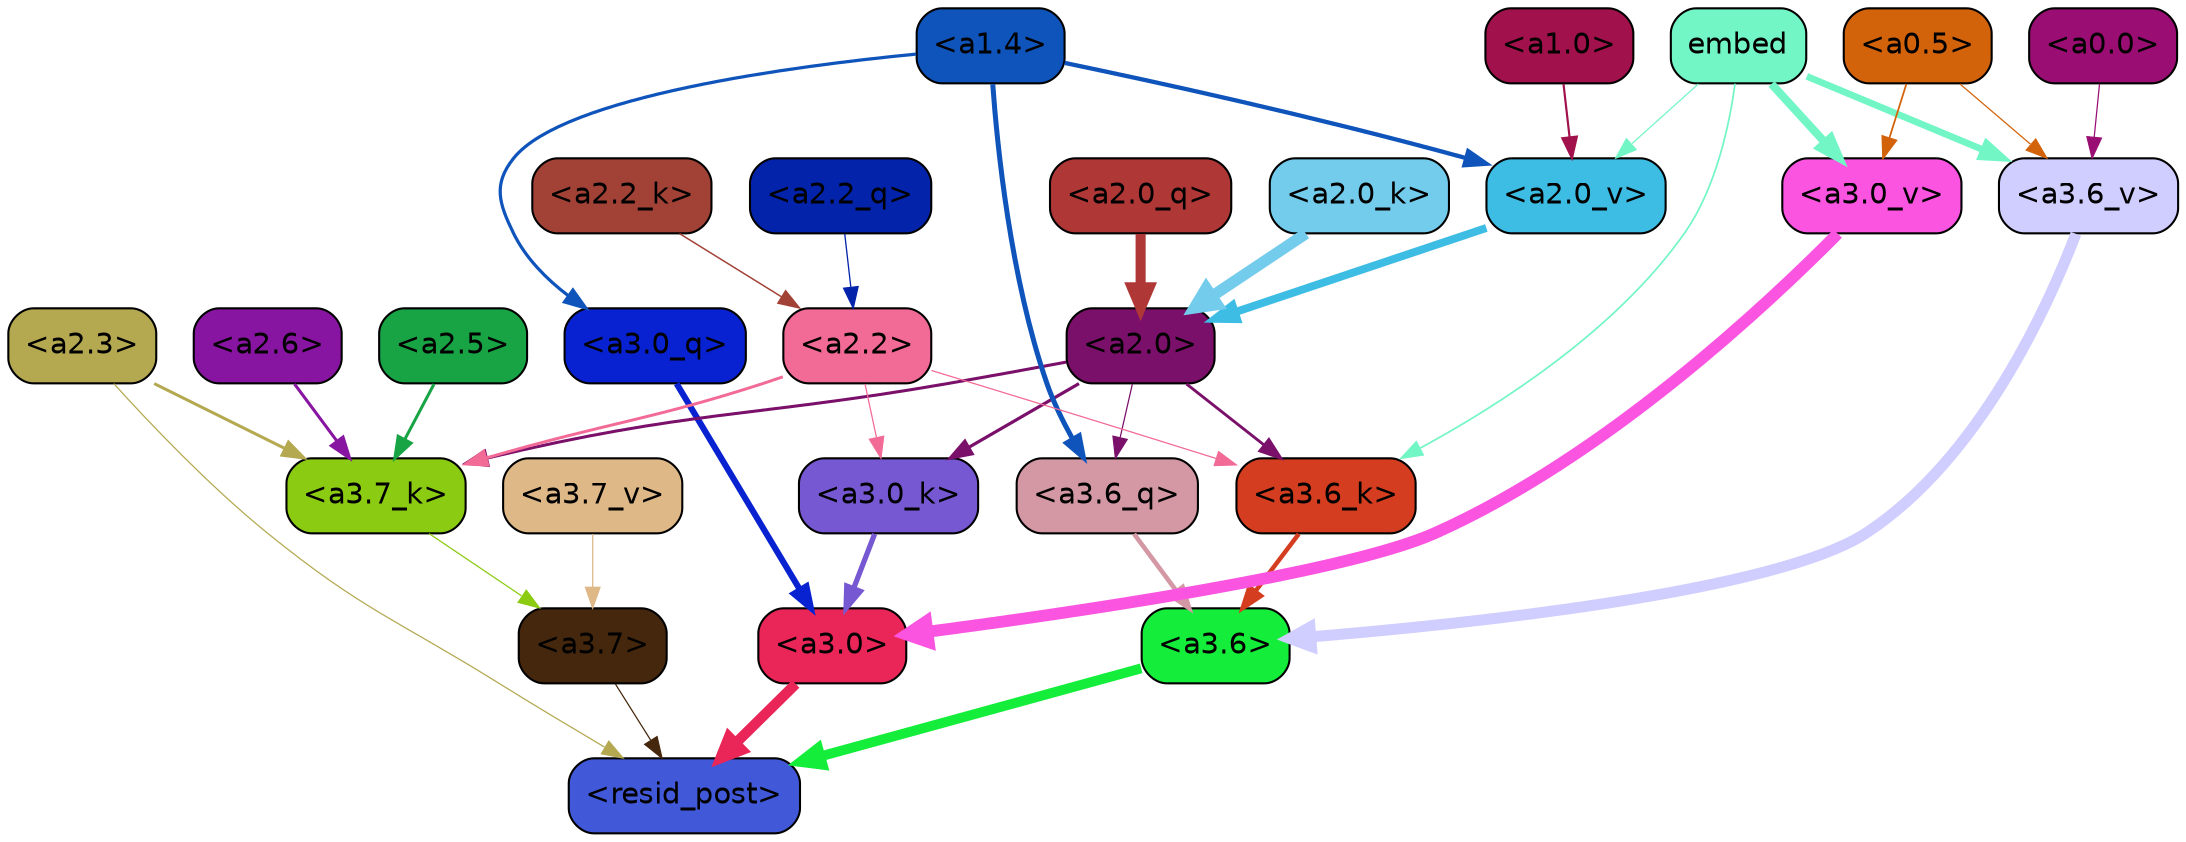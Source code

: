 strict digraph "" {
	graph [bgcolor=transparent,
		layout=dot,
		overlap=false,
		splines=true
	];
	"<a3.7>"	[color=black,
		fillcolor="#44270d",
		fontname=Helvetica,
		shape=box,
		style="filled, rounded"];
	"<resid_post>"	[color=black,
		fillcolor="#4159d9",
		fontname=Helvetica,
		shape=box,
		style="filled, rounded"];
	"<a3.7>" -> "<resid_post>"	[color="#44270d",
		penwidth=0.6];
	"<a3.6>"	[color=black,
		fillcolor="#14ee3a",
		fontname=Helvetica,
		shape=box,
		style="filled, rounded"];
	"<a3.6>" -> "<resid_post>"	[color="#14ee3a",
		penwidth=4.749041676521301];
	"<a3.0>"	[color=black,
		fillcolor="#ea2659",
		fontname=Helvetica,
		shape=box,
		style="filled, rounded"];
	"<a3.0>" -> "<resid_post>"	[color="#ea2659",
		penwidth=5.004215121269226];
	"<a2.3>"	[color=black,
		fillcolor="#b4a951",
		fontname=Helvetica,
		shape=box,
		style="filled, rounded"];
	"<a2.3>" -> "<resid_post>"	[color="#b4a951",
		penwidth=0.6];
	"<a3.7_k>"	[color=black,
		fillcolor="#8bcb11",
		fontname=Helvetica,
		shape=box,
		style="filled, rounded"];
	"<a2.3>" -> "<a3.7_k>"	[color="#b4a951",
		penwidth=1.4559586644172668];
	"<a3.6_q>"	[color=black,
		fillcolor="#d398a3",
		fontname=Helvetica,
		shape=box,
		style="filled, rounded"];
	"<a3.6_q>" -> "<a3.6>"	[color="#d398a3",
		penwidth=2.199681341648102];
	"<a3.0_q>"	[color=black,
		fillcolor="#0822d1",
		fontname=Helvetica,
		shape=box,
		style="filled, rounded"];
	"<a3.0_q>" -> "<a3.0>"	[color="#0822d1",
		penwidth=2.9459195733070374];
	"<a3.7_k>" -> "<a3.7>"	[color="#8bcb11",
		penwidth=0.6];
	"<a3.6_k>"	[color=black,
		fillcolor="#d43d1f",
		fontname=Helvetica,
		shape=box,
		style="filled, rounded"];
	"<a3.6_k>" -> "<a3.6>"	[color="#d43d1f",
		penwidth=2.13908451795578];
	"<a3.0_k>"	[color=black,
		fillcolor="#7658d2",
		fontname=Helvetica,
		shape=box,
		style="filled, rounded"];
	"<a3.0_k>" -> "<a3.0>"	[color="#7658d2",
		penwidth=2.520303964614868];
	"<a3.7_v>"	[color=black,
		fillcolor="#deb887",
		fontname=Helvetica,
		shape=box,
		style="filled, rounded"];
	"<a3.7_v>" -> "<a3.7>"	[color="#deb887",
		penwidth=0.6];
	"<a3.6_v>"	[color=black,
		fillcolor="#d0cdff",
		fontname=Helvetica,
		shape=box,
		style="filled, rounded"];
	"<a3.6_v>" -> "<a3.6>"	[color="#d0cdff",
		penwidth=5.297133803367615];
	"<a3.0_v>"	[color=black,
		fillcolor="#fa54e1",
		fontname=Helvetica,
		shape=box,
		style="filled, rounded"];
	"<a3.0_v>" -> "<a3.0>"	[color="#fa54e1",
		penwidth=5.680712580680847];
	"<a2.0>"	[color=black,
		fillcolor="#7a106a",
		fontname=Helvetica,
		shape=box,
		style="filled, rounded"];
	"<a2.0>" -> "<a3.6_q>"	[color="#7a106a",
		penwidth=0.6];
	"<a2.0>" -> "<a3.7_k>"	[color="#7a106a",
		penwidth=1.4582423567771912];
	"<a2.0>" -> "<a3.6_k>"	[color="#7a106a",
		penwidth=1.3792681694030762];
	"<a2.0>" -> "<a3.0_k>"	[color="#7a106a",
		penwidth=1.5433646440505981];
	"<a1.4>"	[color=black,
		fillcolor="#0f54bb",
		fontname=Helvetica,
		shape=box,
		style="filled, rounded"];
	"<a1.4>" -> "<a3.6_q>"	[color="#0f54bb",
		penwidth=2.407962203025818];
	"<a1.4>" -> "<a3.0_q>"	[color="#0f54bb",
		penwidth=1.5490156412124634];
	"<a2.0_v>"	[color=black,
		fillcolor="#3ebde4",
		fontname=Helvetica,
		shape=box,
		style="filled, rounded"];
	"<a1.4>" -> "<a2.0_v>"	[color="#0f54bb",
		penwidth=2.058677911758423];
	"<a2.6>"	[color=black,
		fillcolor="#8815a1",
		fontname=Helvetica,
		shape=box,
		style="filled, rounded"];
	"<a2.6>" -> "<a3.7_k>"	[color="#8815a1",
		penwidth=1.468173325061798];
	"<a2.5>"	[color=black,
		fillcolor="#18a444",
		fontname=Helvetica,
		shape=box,
		style="filled, rounded"];
	"<a2.5>" -> "<a3.7_k>"	[color="#18a444",
		penwidth=1.457568109035492];
	"<a2.2>"	[color=black,
		fillcolor="#f26a96",
		fontname=Helvetica,
		shape=box,
		style="filled, rounded"];
	"<a2.2>" -> "<a3.7_k>"	[color="#f26a96",
		penwidth=1.4199435114860535];
	"<a2.2>" -> "<a3.6_k>"	[color="#f26a96",
		penwidth=0.6];
	"<a2.2>" -> "<a3.0_k>"	[color="#f26a96",
		penwidth=0.6];
	embed	[color=black,
		fillcolor="#73f6c5",
		fontname=Helvetica,
		shape=box,
		style="filled, rounded"];
	embed -> "<a3.6_k>"	[color="#73f6c5",
		penwidth=0.8273519277572632];
	embed -> "<a3.6_v>"	[color="#73f6c5",
		penwidth=3.2414157912135124];
	embed -> "<a3.0_v>"	[color="#73f6c5",
		penwidth=3.929257571697235];
	embed -> "<a2.0_v>"	[color="#73f6c5",
		penwidth=0.6];
	"<a0.5>"	[color=black,
		fillcolor="#d3630b",
		fontname=Helvetica,
		shape=box,
		style="filled, rounded"];
	"<a0.5>" -> "<a3.6_v>"	[color="#d3630b",
		penwidth=0.6];
	"<a0.5>" -> "<a3.0_v>"	[color="#d3630b",
		penwidth=0.8535017371177673];
	"<a0.0>"	[color=black,
		fillcolor="#9a0e74",
		fontname=Helvetica,
		shape=box,
		style="filled, rounded"];
	"<a0.0>" -> "<a3.6_v>"	[color="#9a0e74",
		penwidth=0.6];
	"<a2.2_q>"	[color=black,
		fillcolor="#0323ab",
		fontname=Helvetica,
		shape=box,
		style="filled, rounded"];
	"<a2.2_q>" -> "<a2.2>"	[color="#0323ab",
		penwidth=0.6301735639572144];
	"<a2.0_q>"	[color=black,
		fillcolor="#af3736",
		fontname=Helvetica,
		shape=box,
		style="filled, rounded"];
	"<a2.0_q>" -> "<a2.0>"	[color="#af3736",
		penwidth=4.832814455032349];
	"<a2.2_k>"	[color=black,
		fillcolor="#a24237",
		fontname=Helvetica,
		shape=box,
		style="filled, rounded"];
	"<a2.2_k>" -> "<a2.2>"	[color="#a24237",
		penwidth=0.7200896441936493];
	"<a2.0_k>"	[color=black,
		fillcolor="#74cced",
		fontname=Helvetica,
		shape=box,
		style="filled, rounded"];
	"<a2.0_k>" -> "<a2.0>"	[color="#74cced",
		penwidth=5.423068851232529];
	"<a2.0_v>" -> "<a2.0>"	[color="#3ebde4",
		penwidth=3.7890332341194153];
	"<a1.0>"	[color=black,
		fillcolor="#a1114b",
		fontname=Helvetica,
		shape=box,
		style="filled, rounded"];
	"<a1.0>" -> "<a2.0_v>"	[color="#a1114b",
		penwidth=1.041085124015808];
}
